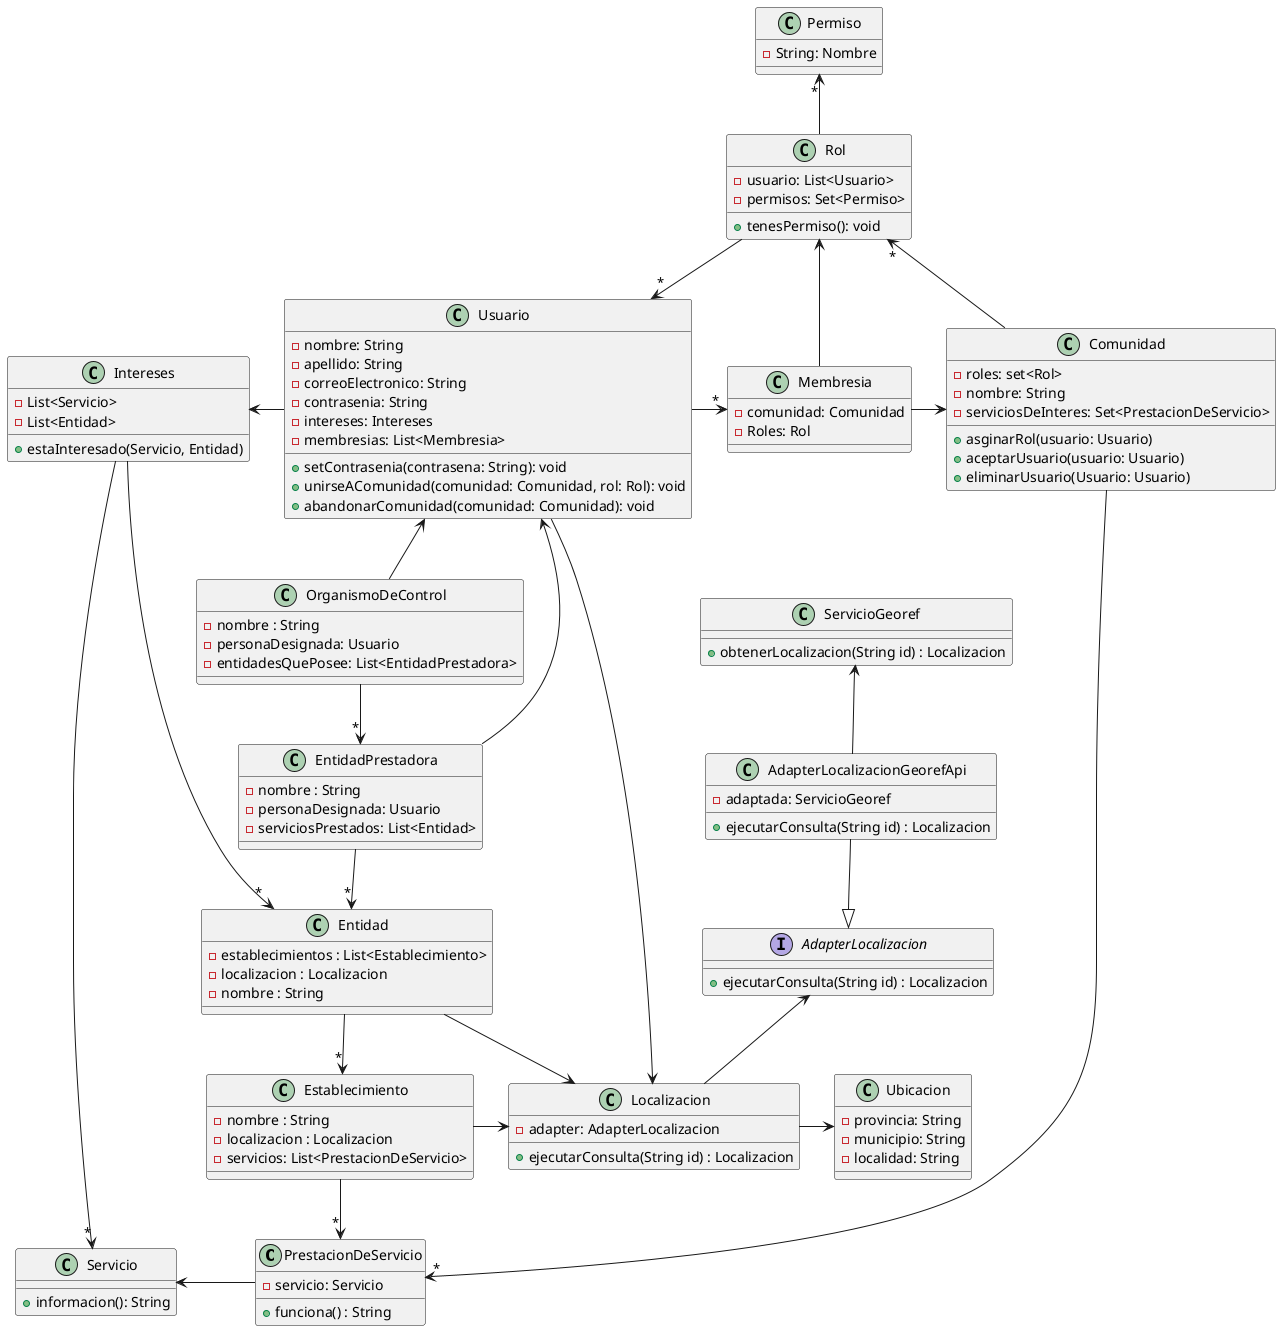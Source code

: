 @startuml


Class PrestacionDeServicio {    
    - servicio: Servicio
    + funciona() : String
}


Class Servicio {
    + informacion(): String
}


class Rol{
    -usuario: List<Usuario>
    -permisos: Set<Permiso>

    +tenesPermiso(): void
}




class Permiso{
 - String: Nombre

}


class Comunidad {
    -roles: set<Rol>
    -nombre: String
    -serviciosDeInteres: Set<PrestacionDeServicio>


    +asginarRol(usuario: Usuario)
    +aceptarUsuario(usuario: Usuario)
    +eliminarUsuario(Usuario: Usuario)
}



class Usuario{
    -nombre: String
    -apellido: String
    -correoElectronico: String
    -contrasenia: String
    -intereses: Intereses
    - membresias: List<Membresia>




    +setContrasenia(contrasena: String): void
    +unirseAComunidad(comunidad: Comunidad, rol: Rol): void
    +abandonarComunidad(comunidad: Comunidad): void
}




Class Entidad {
    - establecimientos : List<Establecimiento>
    - localizacion : Localizacion
    - nombre : String
}




Class Establecimiento {
    - nombre : String
    - localizacion : Localizacion
    - servicios: List<PrestacionDeServicio>
}




Class Membresia {
    - comunidad: Comunidad
    - Roles: Rol
}




Class Localizacion {
    - adapter: AdapterLocalizacion

    + ejecutarConsulta(String id) : Localizacion
}




Interface AdapterLocalizacion {
    + ejecutarConsulta(String id) : Localizacion
}




Class AdapterLocalizacionGeorefApi {
    - adaptada: ServicioGeoref




    + ejecutarConsulta(String id) : Localizacion
}




Class ServicioGeoref {
    + obtenerLocalizacion(String id) : Localizacion
}




Class Intereses {
    - List<Servicio>
    - List<Entidad>




    + estaInteresado(Servicio, Entidad)
}


Class EntidadPrestadora {
    - nombre : String    
    - personaDesignada: Usuario
    - serviciosPrestados: List<Entidad>
}


Class OrganismoDeControl {
    - nombre : String    
    - personaDesignada: Usuario
    - entidadesQuePosee: List<EntidadPrestadora>
}

class Ubicacion {
- provincia: String
- municipio: String
- localidad: String
}

Usuario -> Localizacion 
Entidad -> Localizacion


EntidadPrestadora --> "*" Entidad
OrganismoDeControl --> "*" EntidadPrestadora


Servicio <- PrestacionDeServicio
Comunidad -> "*" PrestacionDeServicio
Entidad --> "*" Establecimiento
Intereses --> "*" Entidad
Intereses --> "*" Servicio 
Establecimiento --> "*" PrestacionDeServicio
Establecimiento -> Localizacion
Localizacion -> Ubicacion


Usuario <-- EntidadPrestadora
Usuario <-- OrganismoDeControl
Rol --> "*" Usuario
Permiso "*" <-- Rol
Rol "*" <- Comunidad
Usuario -> "*" Membresia
Membresia -> Comunidad
Rol <-- Membresia
Intereses <- Usuario




AdapterLocalizacion <-- Localizacion
AdapterLocalizacionGeorefApi --|> AdapterLocalizacion
ServicioGeoref <-- AdapterLocalizacionGeorefApi




@enduml
